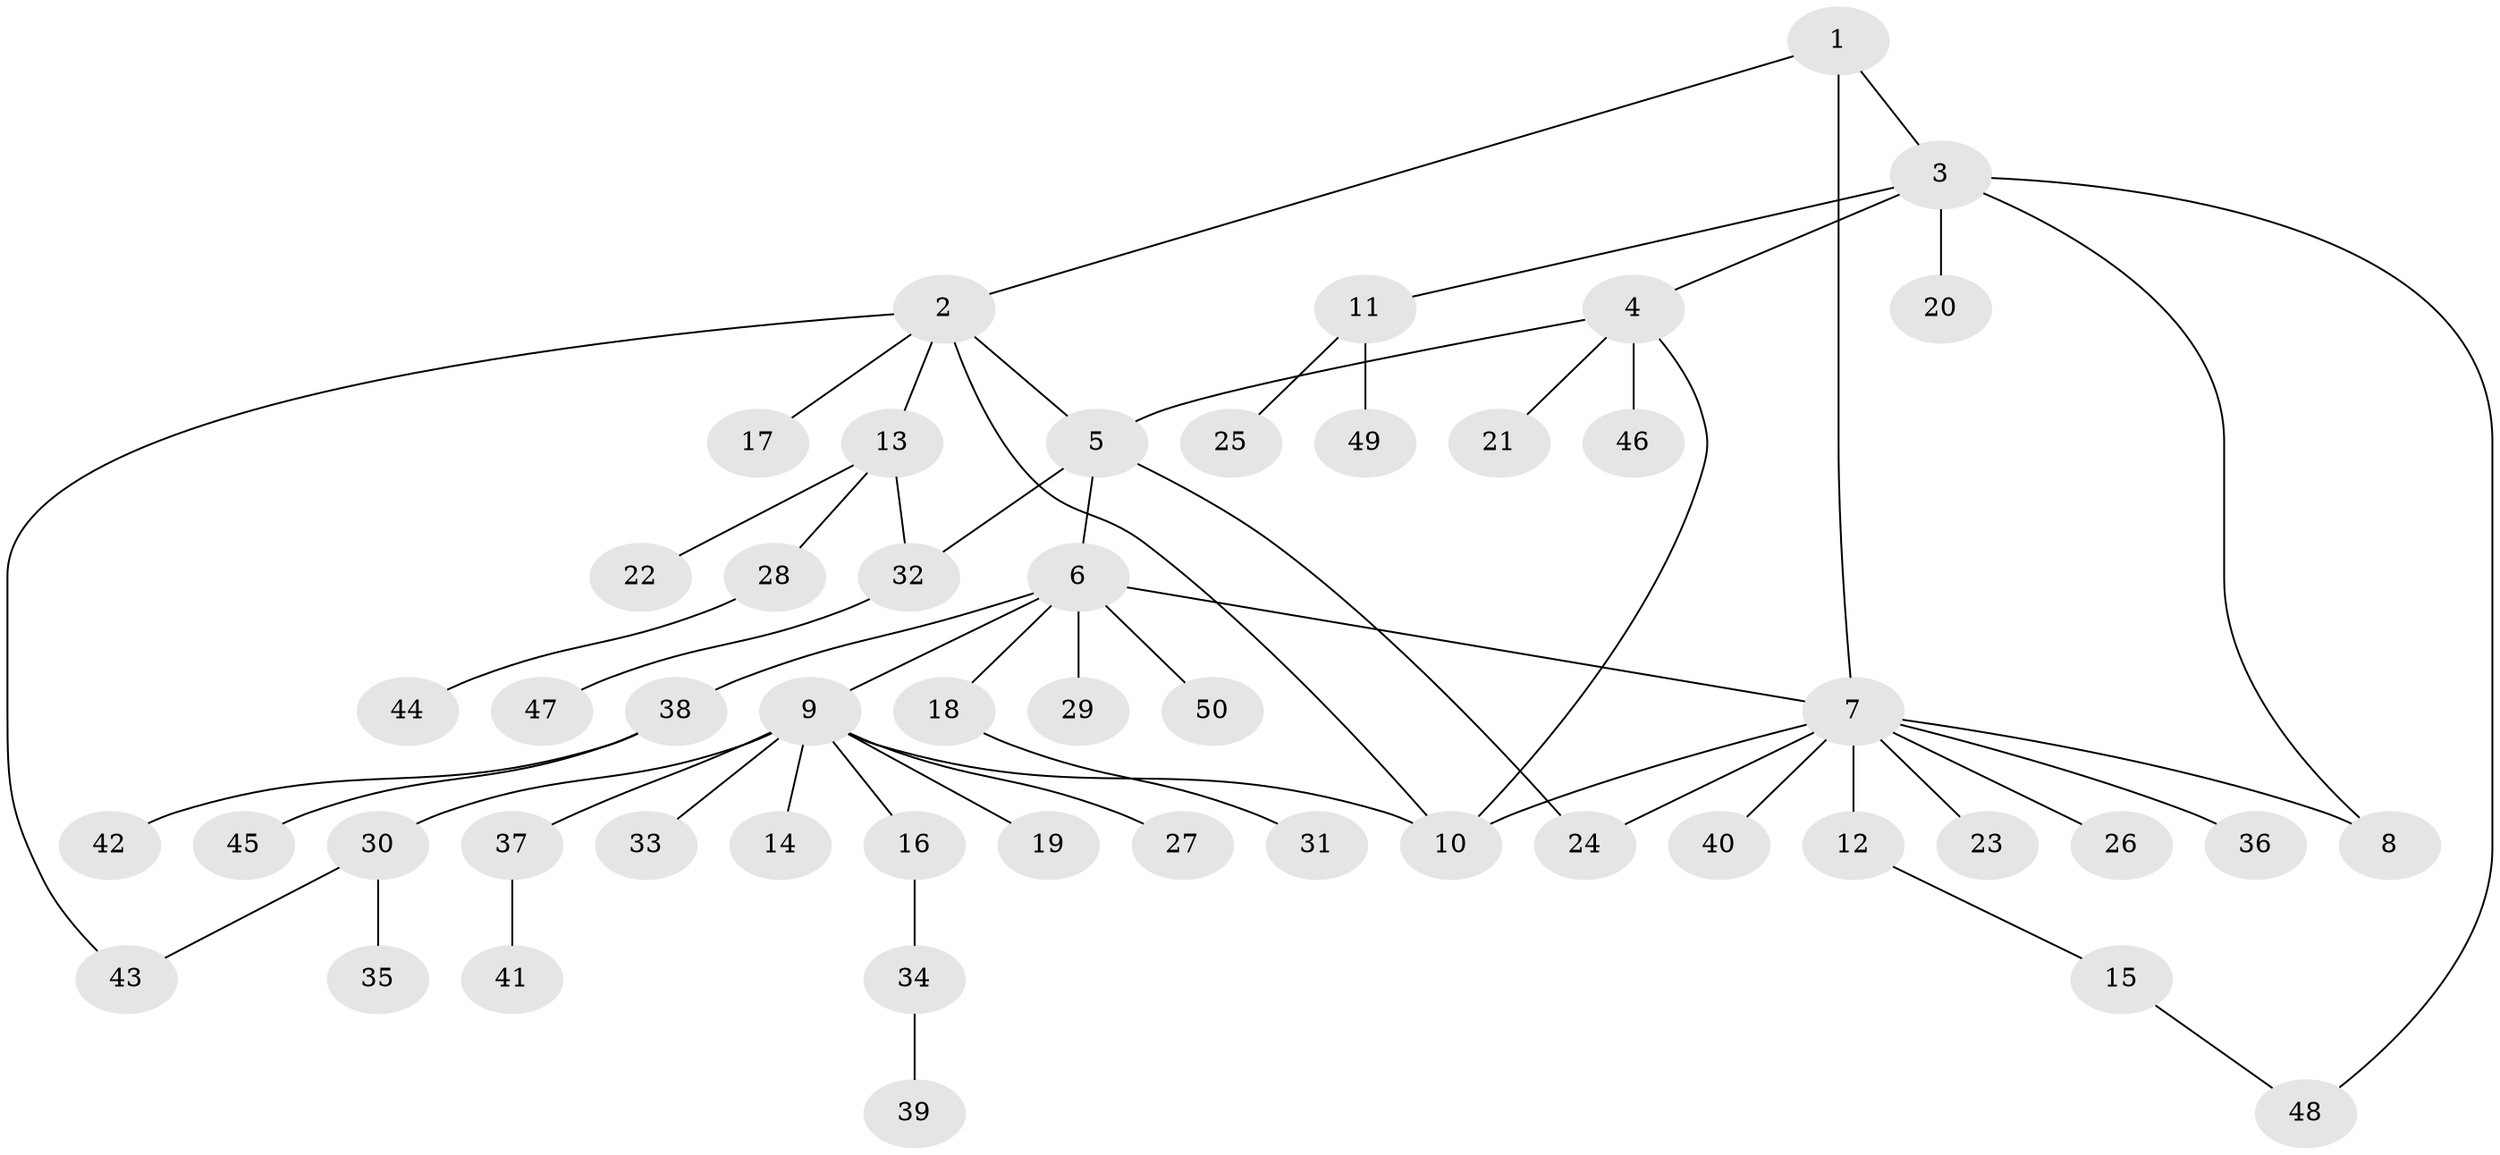 // Generated by graph-tools (version 1.1) at 2025/37/03/09/25 02:37:29]
// undirected, 50 vertices, 59 edges
graph export_dot {
graph [start="1"]
  node [color=gray90,style=filled];
  1;
  2;
  3;
  4;
  5;
  6;
  7;
  8;
  9;
  10;
  11;
  12;
  13;
  14;
  15;
  16;
  17;
  18;
  19;
  20;
  21;
  22;
  23;
  24;
  25;
  26;
  27;
  28;
  29;
  30;
  31;
  32;
  33;
  34;
  35;
  36;
  37;
  38;
  39;
  40;
  41;
  42;
  43;
  44;
  45;
  46;
  47;
  48;
  49;
  50;
  1 -- 2;
  1 -- 3;
  1 -- 7;
  2 -- 5;
  2 -- 10;
  2 -- 13;
  2 -- 17;
  2 -- 43;
  3 -- 4;
  3 -- 8;
  3 -- 11;
  3 -- 20;
  3 -- 48;
  4 -- 5;
  4 -- 10;
  4 -- 21;
  4 -- 46;
  5 -- 6;
  5 -- 24;
  5 -- 32;
  6 -- 7;
  6 -- 9;
  6 -- 18;
  6 -- 29;
  6 -- 38;
  6 -- 50;
  7 -- 8;
  7 -- 10;
  7 -- 12;
  7 -- 23;
  7 -- 24;
  7 -- 26;
  7 -- 36;
  7 -- 40;
  9 -- 10;
  9 -- 14;
  9 -- 16;
  9 -- 19;
  9 -- 27;
  9 -- 30;
  9 -- 33;
  9 -- 37;
  11 -- 25;
  11 -- 49;
  12 -- 15;
  13 -- 22;
  13 -- 28;
  13 -- 32;
  15 -- 48;
  16 -- 34;
  18 -- 31;
  28 -- 44;
  30 -- 35;
  30 -- 43;
  32 -- 47;
  34 -- 39;
  37 -- 41;
  38 -- 42;
  38 -- 45;
}

